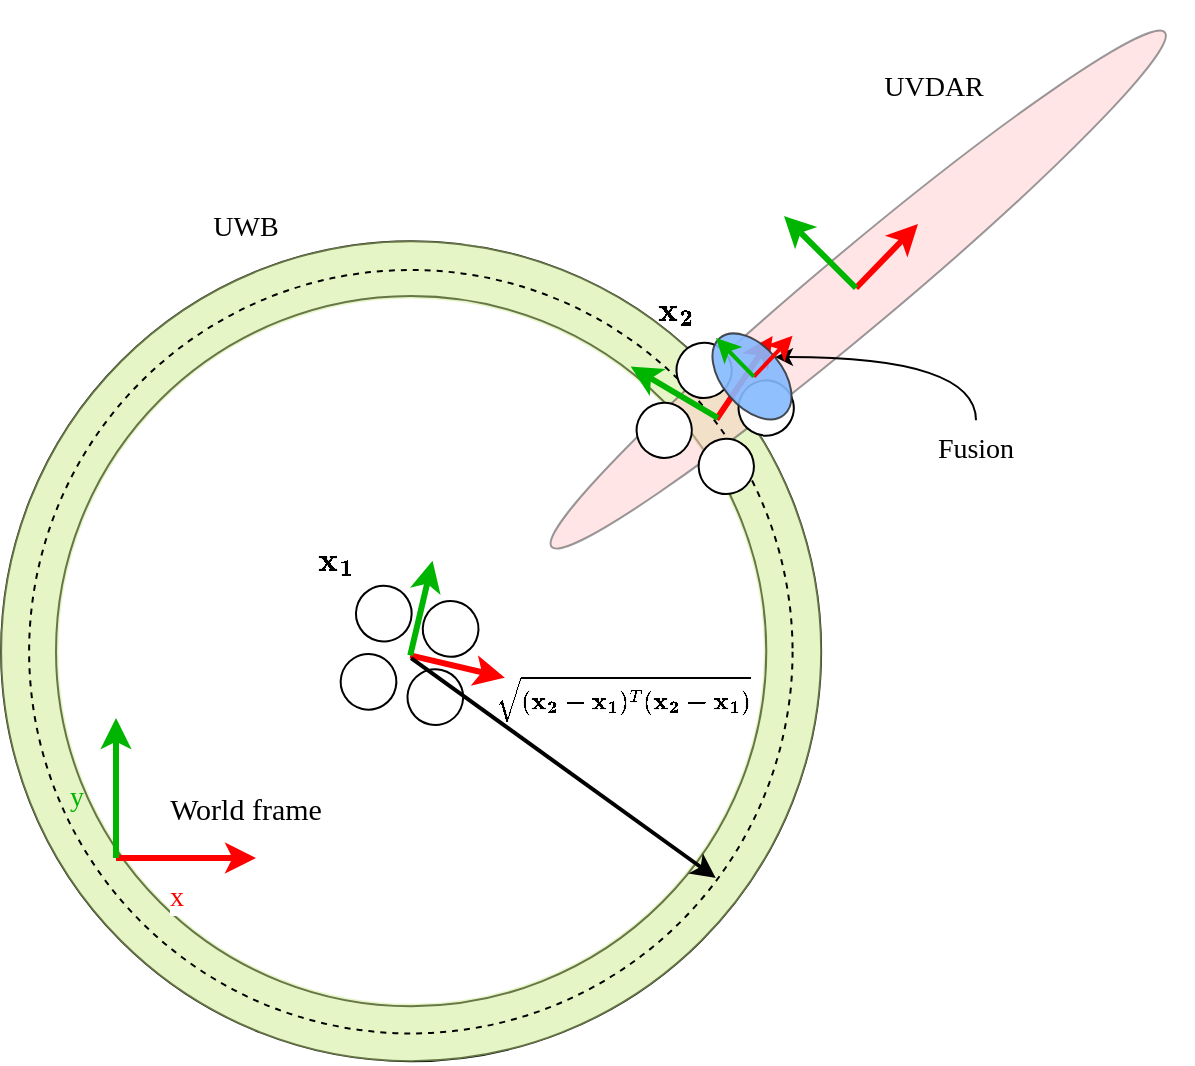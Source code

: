 <mxfile version="21.3.3" type="google">
  <diagram name="Page-1" id="11o_kiPn9MMJqiJebwAv">
    <mxGraphModel grid="1" page="1" gridSize="10" guides="1" tooltips="1" connect="1" arrows="1" fold="1" pageScale="1" pageWidth="827" pageHeight="1169" math="1" shadow="0">
      <root>
        <mxCell id="0" />
        <mxCell id="1" parent="0" />
        <mxCell id="gPXoR4ddcRcgQdC9vsEX-28" value="" style="ellipse;whiteSpace=wrap;html=1;aspect=fixed;fillColor=none;fontFamily=Times New Roman;" vertex="1" parent="1">
          <mxGeometry x="140" y="269" width="355.14" height="355.14" as="geometry" />
        </mxCell>
        <mxCell id="gPXoR4ddcRcgQdC9vsEX-27" value="" style="ellipse;whiteSpace=wrap;html=1;aspect=fixed;fillColor=none;fontFamily=Times New Roman;" vertex="1" parent="1">
          <mxGeometry x="112.57" y="241.57" width="410" height="410" as="geometry" />
        </mxCell>
        <mxCell id="gPXoR4ddcRcgQdC9vsEX-26" value="" style="ellipse;whiteSpace=wrap;html=1;aspect=fixed;fillColor=none;strokeWidth=29;opacity=50;strokeColor=#CDEB8B;perimeterSpacing=0;fontFamily=Times New Roman;" vertex="1" parent="1">
          <mxGeometry x="126.71" y="255.71" width="381.72" height="381.72" as="geometry" />
        </mxCell>
        <mxCell id="gPXoR4ddcRcgQdC9vsEX-1" value="x" style="edgeStyle=none;orthogonalLoop=1;jettySize=auto;html=1;rounded=0;fillColor=#e51400;strokeColor=#FF0000;strokeWidth=3;fontColor=#FF0000;fontFamily=Times New Roman;fontSize=14;" edge="1" parent="1">
          <mxGeometry x="-0.143" y="-20" width="100" relative="1" as="geometry">
            <mxPoint x="170" y="550" as="sourcePoint" />
            <mxPoint x="240" y="550" as="targetPoint" />
            <Array as="points" />
            <mxPoint as="offset" />
          </mxGeometry>
        </mxCell>
        <mxCell id="gPXoR4ddcRcgQdC9vsEX-2" value="y" style="edgeStyle=none;orthogonalLoop=1;jettySize=auto;html=1;rounded=0;fillColor=#e51400;strokeColor=#00B500;strokeWidth=3;fontColor=#00B500;fontFamily=Times New Roman;fontSize=14;endSize=6;labelBackgroundColor=none;" edge="1" parent="1">
          <mxGeometry x="-0.143" y="20" width="100" relative="1" as="geometry">
            <mxPoint x="170" y="550" as="sourcePoint" />
            <mxPoint x="170" y="480" as="targetPoint" />
            <Array as="points" />
            <mxPoint as="offset" />
          </mxGeometry>
        </mxCell>
        <mxCell id="gPXoR4ddcRcgQdC9vsEX-11" value="$$\mathbf{x_1}$$" style="text;html=1;strokeColor=none;fillColor=none;align=center;verticalAlign=middle;whiteSpace=wrap;rounded=0;fontSize=16;fontFamily=Times New Roman;" vertex="1" parent="1">
          <mxGeometry x="250" y="385" width="60" height="30" as="geometry" />
        </mxCell>
        <mxCell id="gPXoR4ddcRcgQdC9vsEX-12" value="" style="group;rotation=13;fontFamily=Times New Roman;" vertex="1" connectable="0" parent="1">
          <mxGeometry x="290" y="400" width="80" height="80" as="geometry" />
        </mxCell>
        <mxCell id="gPXoR4ddcRcgQdC9vsEX-3" value="" style="ellipse;whiteSpace=wrap;html=1;aspect=fixed;rotation=13;fontFamily=Times New Roman;" vertex="1" parent="gPXoR4ddcRcgQdC9vsEX-12">
          <mxGeometry y="13.913" width="27.826" height="27.826" as="geometry" />
        </mxCell>
        <mxCell id="gPXoR4ddcRcgQdC9vsEX-4" value="" style="ellipse;whiteSpace=wrap;html=1;aspect=fixed;rotation=13;fontFamily=Times New Roman;" vertex="1" parent="gPXoR4ddcRcgQdC9vsEX-12">
          <mxGeometry x="33.391" y="21.565" width="27.826" height="27.826" as="geometry" />
        </mxCell>
        <mxCell id="gPXoR4ddcRcgQdC9vsEX-5" value="" style="ellipse;whiteSpace=wrap;html=1;aspect=fixed;rotation=13;fontFamily=Times New Roman;" vertex="1" parent="gPXoR4ddcRcgQdC9vsEX-12">
          <mxGeometry x="-7.652" y="48" width="27.826" height="27.826" as="geometry" />
        </mxCell>
        <mxCell id="gPXoR4ddcRcgQdC9vsEX-6" value="" style="ellipse;whiteSpace=wrap;html=1;aspect=fixed;rotation=13;fontFamily=Times New Roman;" vertex="1" parent="gPXoR4ddcRcgQdC9vsEX-12">
          <mxGeometry x="25.739" y="55.652" width="27.826" height="27.826" as="geometry" />
        </mxCell>
        <mxCell id="gPXoR4ddcRcgQdC9vsEX-9" value="" style="edgeStyle=none;orthogonalLoop=1;jettySize=auto;html=1;rounded=0;fillColor=#e51400;strokeColor=#FF0000;strokeWidth=3;fontColor=#FF0000;fontFamily=Times New Roman;fontSize=14;" edge="1" parent="gPXoR4ddcRcgQdC9vsEX-12">
          <mxGeometry x="-0.143" y="-20" width="100" relative="1" as="geometry">
            <mxPoint x="27.13" y="48.696" as="sourcePoint" />
            <mxPoint x="74.435" y="59.826" as="targetPoint" />
            <Array as="points" />
            <mxPoint as="offset" />
          </mxGeometry>
        </mxCell>
        <mxCell id="gPXoR4ddcRcgQdC9vsEX-10" value="" style="edgeStyle=none;orthogonalLoop=1;jettySize=auto;html=1;rounded=0;fillColor=#e51400;strokeColor=#00B500;strokeWidth=3;fontColor=#00B500;fontFamily=Times New Roman;fontSize=14;endSize=6;" edge="1" parent="gPXoR4ddcRcgQdC9vsEX-12">
          <mxGeometry x="0.286" y="-14" width="100" relative="1" as="geometry">
            <mxPoint x="27.13" y="48.696" as="sourcePoint" />
            <mxPoint x="38.261" y="1.391" as="targetPoint" />
            <Array as="points" />
            <mxPoint as="offset" />
          </mxGeometry>
        </mxCell>
        <mxCell id="gPXoR4ddcRcgQdC9vsEX-20" value="$$\mathbf{x_2}$$" style="text;html=1;strokeColor=none;fillColor=none;align=center;verticalAlign=middle;whiteSpace=wrap;rounded=0;fontSize=16;fontFamily=Times New Roman;" vertex="1" parent="1">
          <mxGeometry x="420" y="260" width="60" height="30" as="geometry" />
        </mxCell>
        <mxCell id="gPXoR4ddcRcgQdC9vsEX-24" value="" style="ellipse;whiteSpace=wrap;html=1;fillColor=#ffcccc;strokeColor=#36393d;opacity=50;rotation=-40;fontFamily=Times New Roman;shadow=0;" vertex="1" parent="1">
          <mxGeometry x="340.99" y="246.36" width="400.25" height="38.83" as="geometry" />
        </mxCell>
        <mxCell id="gPXoR4ddcRcgQdC9vsEX-25" value="World frame" style="text;html=1;strokeColor=none;fillColor=none;align=center;verticalAlign=middle;whiteSpace=wrap;rounded=0;fontFamily=Times New Roman;fontSize=15;" vertex="1" parent="1">
          <mxGeometry x="180" y="510" width="110" height="30" as="geometry" />
        </mxCell>
        <mxCell id="gPXoR4ddcRcgQdC9vsEX-29" value="" style="endArrow=classic;html=1;rounded=0;exitX=0.5;exitY=0.51;exitDx=0;exitDy=0;exitPerimeter=0;entryX=0.899;entryY=0.797;entryDx=0;entryDy=0;entryPerimeter=0;strokeWidth=2;fontFamily=Times New Roman;" edge="1" parent="1" source="gPXoR4ddcRcgQdC9vsEX-28" target="gPXoR4ddcRcgQdC9vsEX-26">
          <mxGeometry width="50" height="50" relative="1" as="geometry">
            <mxPoint x="190" y="390" as="sourcePoint" />
            <mxPoint x="240" y="340" as="targetPoint" />
          </mxGeometry>
        </mxCell>
        <mxCell id="gPXoR4ddcRcgQdC9vsEX-30" value="$$\sqrt{(\mathbf{x_2 - x_1})^T (\mathbf{x_2 - x_1})}$$" style="text;html=1;strokeColor=none;fillColor=none;align=center;verticalAlign=middle;whiteSpace=wrap;rounded=0;fontFamily=Times New Roman;rotation=0;" vertex="1" parent="1">
          <mxGeometry x="351.71" y="450" width="143.43" height="40" as="geometry" />
        </mxCell>
        <mxCell id="gPXoR4ddcRcgQdC9vsEX-48" value="" style="ellipse;whiteSpace=wrap;html=1;aspect=fixed;fillColor=none;strokeWidth=1;strokeColor=default;perimeterSpacing=0;fontFamily=Times New Roman;dashed=1;" vertex="1" parent="1">
          <mxGeometry x="126.56" y="256.0" width="381.72" height="381.72" as="geometry" />
        </mxCell>
        <mxCell id="gPXoR4ddcRcgQdC9vsEX-34" value="" style="group;rotation=-45;fontFamily=Times New Roman;" vertex="1" connectable="0" parent="1">
          <mxGeometry x="515" y="206" width="44.86" height="50" as="geometry" />
        </mxCell>
        <mxCell id="gPXoR4ddcRcgQdC9vsEX-31" value="" style="edgeStyle=none;orthogonalLoop=1;jettySize=auto;html=1;rounded=0;fillColor=#e51400;strokeColor=#FF0000;strokeWidth=3;fontColor=#FF0000;fontFamily=Times New Roman;fontSize=14;" edge="1" parent="gPXoR4ddcRcgQdC9vsEX-34">
          <mxGeometry x="-0.143" y="-20" width="100" relative="1" as="geometry">
            <mxPoint x="25" y="59" as="sourcePoint" />
            <mxPoint x="56" y="27" as="targetPoint" />
            <Array as="points" />
            <mxPoint as="offset" />
          </mxGeometry>
        </mxCell>
        <mxCell id="gPXoR4ddcRcgQdC9vsEX-32" value="" style="edgeStyle=none;orthogonalLoop=1;jettySize=auto;html=1;rounded=0;fillColor=#e51400;strokeColor=#00B500;strokeWidth=3;fontColor=#00B500;fontFamily=Times New Roman;fontSize=14;endSize=6;labelBackgroundColor=none;" edge="1" parent="gPXoR4ddcRcgQdC9vsEX-34">
          <mxGeometry x="-0.143" y="20" width="100" relative="1" as="geometry">
            <mxPoint x="25" y="59" as="sourcePoint" />
            <mxPoint x="-11" y="23" as="targetPoint" />
            <Array as="points" />
            <mxPoint as="offset" />
          </mxGeometry>
        </mxCell>
        <mxCell id="gPXoR4ddcRcgQdC9vsEX-13" value="" style="group;rotation=-58;fontFamily=Times New Roman;opacity=0;" vertex="1" connectable="0" parent="1">
          <mxGeometry x="420" y="290" width="157.28" height="112.35" as="geometry" />
        </mxCell>
        <mxCell id="gPXoR4ddcRcgQdC9vsEX-14" value="" style="ellipse;whiteSpace=wrap;html=1;aspect=fixed;rotation=-58;fontFamily=Times New Roman;" vertex="1" parent="gPXoR4ddcRcgQdC9vsEX-13">
          <mxGeometry x="10.299" y="32.348" width="27.594" height="27.594" as="geometry" />
        </mxCell>
        <mxCell id="gPXoR4ddcRcgQdC9vsEX-15" value="" style="ellipse;whiteSpace=wrap;html=1;aspect=fixed;rotation=-58;fontFamily=Times New Roman;" vertex="1" parent="gPXoR4ddcRcgQdC9vsEX-13">
          <mxGeometry x="30.255" y="2.435" width="27.594" height="27.594" as="geometry" />
        </mxCell>
        <mxCell id="gPXoR4ddcRcgQdC9vsEX-16" value="" style="ellipse;whiteSpace=wrap;html=1;aspect=fixed;rotation=-58;fontFamily=Times New Roman;" vertex="1" parent="gPXoR4ddcRcgQdC9vsEX-13">
          <mxGeometry x="41.342" y="50.435" width="27.594" height="27.594" as="geometry" />
        </mxCell>
        <mxCell id="gPXoR4ddcRcgQdC9vsEX-17" value="" style="ellipse;whiteSpace=wrap;html=1;aspect=fixed;rotation=-58;fontFamily=Times New Roman;" vertex="1" parent="gPXoR4ddcRcgQdC9vsEX-13">
          <mxGeometry x="61.299" y="21.217" width="27.594" height="27.594" as="geometry" />
        </mxCell>
        <mxCell id="gPXoR4ddcRcgQdC9vsEX-18" value="" style="edgeStyle=none;orthogonalLoop=1;jettySize=auto;html=1;rounded=0;fillColor=#e51400;strokeColor=#FF0000;strokeWidth=3;fontColor=#FF0000;fontFamily=Times New Roman;fontSize=14;" edge="1" parent="gPXoR4ddcRcgQdC9vsEX-13">
          <mxGeometry x="-0.143" y="-20" width="100" relative="1" as="geometry">
            <mxPoint x="50.212" y="40.696" as="sourcePoint" />
            <mxPoint x="78.299" y="-1.043" as="targetPoint" />
            <Array as="points" />
            <mxPoint as="offset" />
          </mxGeometry>
        </mxCell>
        <mxCell id="gPXoR4ddcRcgQdC9vsEX-19" value="" style="edgeStyle=none;orthogonalLoop=1;jettySize=auto;html=1;rounded=0;fillColor=#e51400;strokeColor=#00B500;strokeWidth=3;fontColor=#00B500;fontFamily=Times New Roman;fontSize=14;endSize=6;" edge="1" parent="gPXoR4ddcRcgQdC9vsEX-13">
          <mxGeometry x="0.286" y="-14" width="100" relative="1" as="geometry">
            <mxPoint x="50.951" y="40" as="sourcePoint" />
            <mxPoint x="7.342" y="14.261" as="targetPoint" />
            <Array as="points" />
            <mxPoint as="offset" />
          </mxGeometry>
        </mxCell>
        <mxCell id="gPXoR4ddcRcgQdC9vsEX-36" value="UVDAR" style="text;html=1;strokeColor=none;fillColor=none;align=center;verticalAlign=middle;whiteSpace=wrap;rounded=0;fontFamily=Times New Roman;fontSize=14;" vertex="1" parent="1">
          <mxGeometry x="548.86" y="150" width="60" height="30" as="geometry" />
        </mxCell>
        <mxCell id="gPXoR4ddcRcgQdC9vsEX-37" value="UWB" style="text;html=1;strokeColor=none;fillColor=none;align=center;verticalAlign=middle;whiteSpace=wrap;rounded=0;fontFamily=Times New Roman;fontSize=14;" vertex="1" parent="1">
          <mxGeometry x="205" y="220.17" width="60" height="30" as="geometry" />
        </mxCell>
        <mxCell id="gPXoR4ddcRcgQdC9vsEX-35" value="" style="ellipse;whiteSpace=wrap;html=1;fillColor=#85BAFF;strokeColor=#36393d;rotation=-40;fillStyle=solid;strokeWidth=1;fontFamily=Times New Roman;opacity=90;" vertex="1" parent="1">
          <mxGeometry x="473" y="284.19" width="30" height="50" as="geometry" />
        </mxCell>
        <mxCell id="gPXoR4ddcRcgQdC9vsEX-40" style="edgeStyle=orthogonalEdgeStyle;orthogonalLoop=1;jettySize=auto;html=1;exitX=0.5;exitY=0;exitDx=0;exitDy=0;entryX=1;entryY=0.5;entryDx=0;entryDy=0;curved=1;" edge="1" parent="1" source="gPXoR4ddcRcgQdC9vsEX-38" target="gPXoR4ddcRcgQdC9vsEX-35">
          <mxGeometry relative="1" as="geometry" />
        </mxCell>
        <mxCell id="gPXoR4ddcRcgQdC9vsEX-38" value="&lt;font style=&quot;font-size: 14px;&quot;&gt;Fusion&lt;/font&gt;" style="text;html=1;strokeColor=none;fillColor=none;align=center;verticalAlign=middle;whiteSpace=wrap;rounded=0;fontFamily=Times New Roman;fontSize=14;" vertex="1" parent="1">
          <mxGeometry x="570" y="331.18" width="60" height="30" as="geometry" />
        </mxCell>
        <mxCell id="gPXoR4ddcRcgQdC9vsEX-45" value="" style="group" vertex="1" connectable="0" parent="1">
          <mxGeometry x="470" y="288.84" width="38.28" height="20.48" as="geometry" />
        </mxCell>
        <mxCell id="gPXoR4ddcRcgQdC9vsEX-42" value="" style="edgeStyle=none;orthogonalLoop=1;jettySize=auto;html=1;rounded=0;fillColor=#e51400;strokeColor=#FF0000;strokeWidth=2;fontColor=#FF0000;fontFamily=Times New Roman;fontSize=14;" edge="1" parent="gPXoR4ddcRcgQdC9vsEX-45">
          <mxGeometry x="-0.143" y="-20" width="100" relative="1" as="geometry">
            <mxPoint x="18.931" y="20.48" as="sourcePoint" />
            <mxPoint x="38.28" as="targetPoint" />
            <Array as="points" />
            <mxPoint as="offset" />
          </mxGeometry>
        </mxCell>
        <mxCell id="gPXoR4ddcRcgQdC9vsEX-43" value="" style="edgeStyle=none;orthogonalLoop=1;jettySize=auto;html=1;rounded=0;fillColor=#e51400;strokeColor=#00B500;strokeWidth=2;fontColor=#00B500;fontFamily=Times New Roman;fontSize=14;endSize=6;labelBackgroundColor=none;" edge="1" parent="gPXoR4ddcRcgQdC9vsEX-45">
          <mxGeometry x="-0.143" y="20" width="100" relative="1" as="geometry">
            <mxPoint x="18.931" y="20.48" as="sourcePoint" />
            <mxPoint y="1.16" as="targetPoint" />
            <Array as="points" />
            <mxPoint as="offset" />
          </mxGeometry>
        </mxCell>
      </root>
    </mxGraphModel>
  </diagram>
</mxfile>
